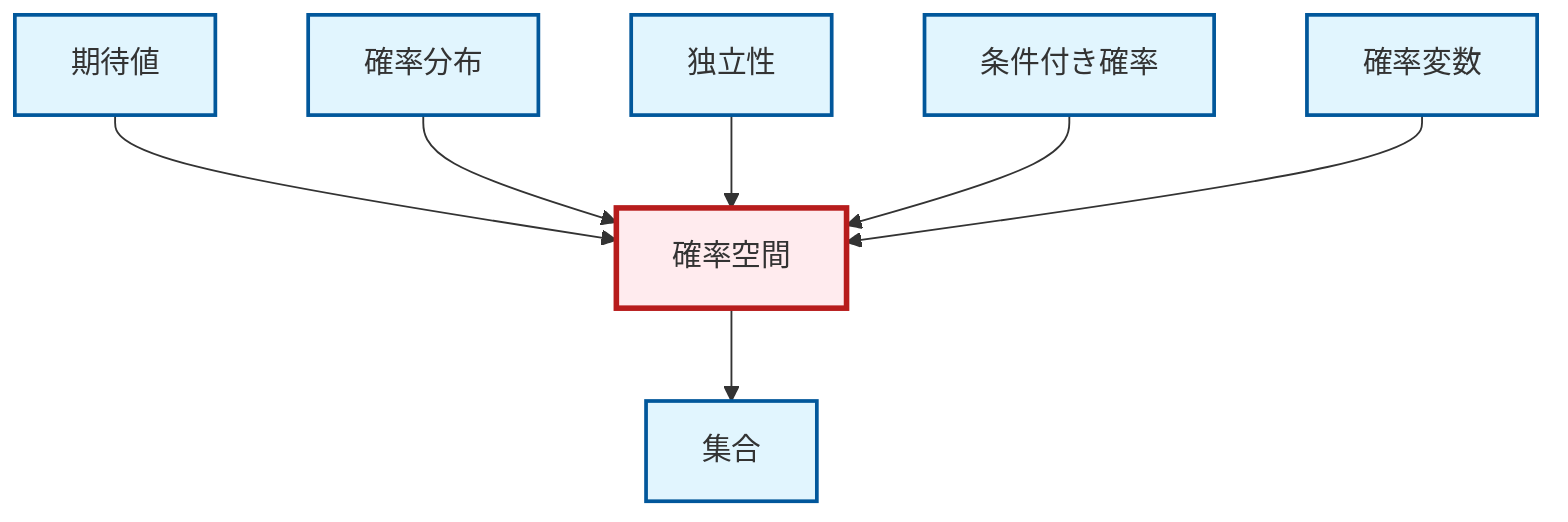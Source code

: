 graph TD
    classDef definition fill:#e1f5fe,stroke:#01579b,stroke-width:2px
    classDef theorem fill:#f3e5f5,stroke:#4a148c,stroke-width:2px
    classDef axiom fill:#fff3e0,stroke:#e65100,stroke-width:2px
    classDef example fill:#e8f5e9,stroke:#1b5e20,stroke-width:2px
    classDef current fill:#ffebee,stroke:#b71c1c,stroke-width:3px
    def-independence["独立性"]:::definition
    def-probability-distribution["確率分布"]:::definition
    def-expectation["期待値"]:::definition
    def-conditional-probability["条件付き確率"]:::definition
    def-probability-space["確率空間"]:::definition
    def-random-variable["確率変数"]:::definition
    def-set["集合"]:::definition
    def-probability-space --> def-set
    def-expectation --> def-probability-space
    def-probability-distribution --> def-probability-space
    def-independence --> def-probability-space
    def-conditional-probability --> def-probability-space
    def-random-variable --> def-probability-space
    class def-probability-space current